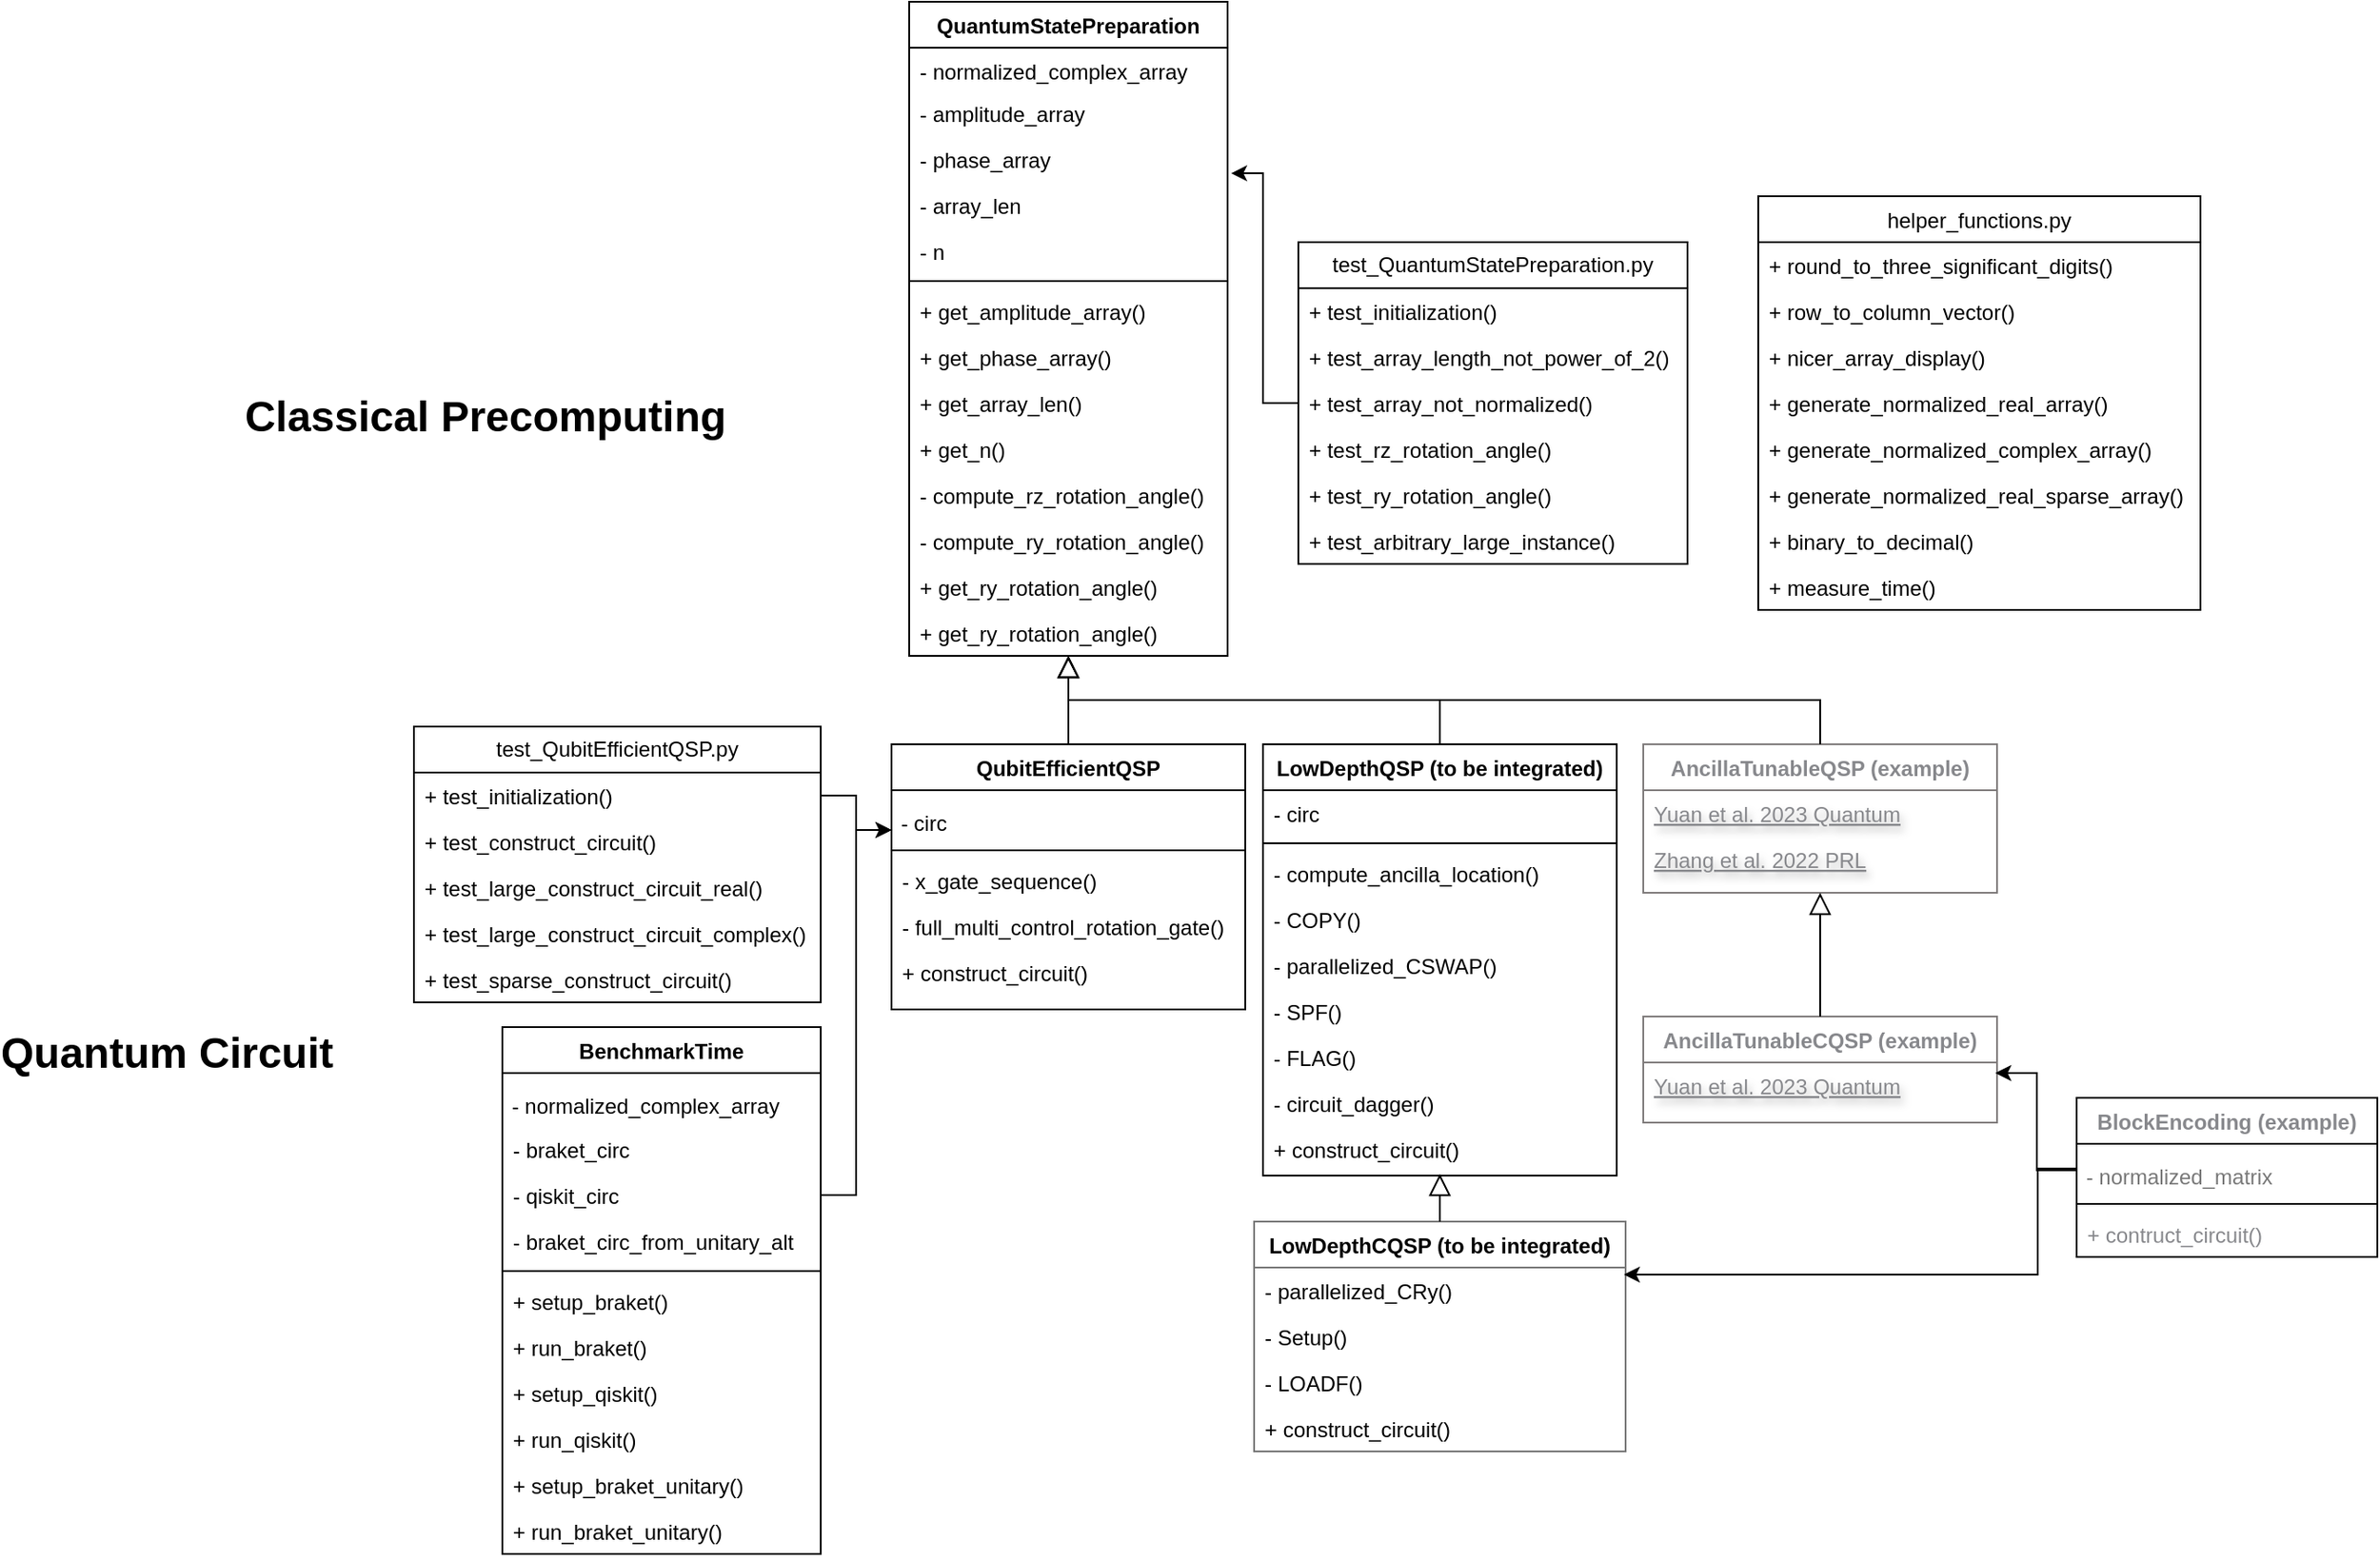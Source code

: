 <mxfile version="24.7.7">
  <diagram name="Page-1" id="GDY01lM6-TZ5Yz9KATBe">
    <mxGraphModel dx="2092" dy="736" grid="1" gridSize="10" guides="1" tooltips="1" connect="1" arrows="1" fold="1" page="1" pageScale="1" pageWidth="850" pageHeight="1100" math="0" shadow="0">
      <root>
        <mxCell id="0" />
        <mxCell id="1" parent="0" />
        <mxCell id="JEXR0wBgpwOyjaMerDWv-2" value="QuantumStatePreparation" style="swimlane;fontStyle=1;align=center;verticalAlign=top;childLayout=stackLayout;horizontal=1;startSize=26;horizontalStack=0;resizeParent=1;resizeLast=0;collapsible=1;marginBottom=0;rounded=0;shadow=0;strokeWidth=1;" parent="1" vertex="1">
          <mxGeometry x="230" y="120" width="180" height="370" as="geometry">
            <mxRectangle x="230" y="140" width="160" height="26" as="alternateBounds" />
          </mxGeometry>
        </mxCell>
        <mxCell id="JEXR0wBgpwOyjaMerDWv-3" value="- normalized_complex_array" style="text;align=left;verticalAlign=top;spacingLeft=4;spacingRight=4;overflow=hidden;rotatable=0;points=[[0,0.5],[1,0.5]];portConstraint=eastwest;" parent="JEXR0wBgpwOyjaMerDWv-2" vertex="1">
          <mxGeometry y="26" width="180" height="24" as="geometry" />
        </mxCell>
        <mxCell id="JEXR0wBgpwOyjaMerDWv-4" value="- amplitude_array" style="text;align=left;verticalAlign=top;spacingLeft=4;spacingRight=4;overflow=hidden;rotatable=0;points=[[0,0.5],[1,0.5]];portConstraint=eastwest;rounded=0;shadow=0;html=0;" parent="JEXR0wBgpwOyjaMerDWv-2" vertex="1">
          <mxGeometry y="50" width="180" height="26" as="geometry" />
        </mxCell>
        <mxCell id="JEXR0wBgpwOyjaMerDWv-5" value="- phase_array" style="text;align=left;verticalAlign=top;spacingLeft=4;spacingRight=4;overflow=hidden;rotatable=0;points=[[0,0.5],[1,0.5]];portConstraint=eastwest;rounded=0;shadow=0;html=0;" parent="JEXR0wBgpwOyjaMerDWv-2" vertex="1">
          <mxGeometry y="76" width="180" height="26" as="geometry" />
        </mxCell>
        <mxCell id="JEXR0wBgpwOyjaMerDWv-6" value="- array_len" style="text;align=left;verticalAlign=top;spacingLeft=4;spacingRight=4;overflow=hidden;rotatable=0;points=[[0,0.5],[1,0.5]];portConstraint=eastwest;rounded=0;shadow=0;html=0;" parent="JEXR0wBgpwOyjaMerDWv-2" vertex="1">
          <mxGeometry y="102" width="180" height="26" as="geometry" />
        </mxCell>
        <mxCell id="JEXR0wBgpwOyjaMerDWv-7" value="- n" style="text;align=left;verticalAlign=top;spacingLeft=4;spacingRight=4;overflow=hidden;rotatable=0;points=[[0,0.5],[1,0.5]];portConstraint=eastwest;rounded=0;shadow=0;html=0;" parent="JEXR0wBgpwOyjaMerDWv-2" vertex="1">
          <mxGeometry y="128" width="180" height="26" as="geometry" />
        </mxCell>
        <mxCell id="JEXR0wBgpwOyjaMerDWv-9" value="" style="line;html=1;strokeWidth=1;align=left;verticalAlign=middle;spacingTop=-1;spacingLeft=3;spacingRight=3;rotatable=0;labelPosition=right;points=[];portConstraint=eastwest;" parent="JEXR0wBgpwOyjaMerDWv-2" vertex="1">
          <mxGeometry y="154" width="180" height="8" as="geometry" />
        </mxCell>
        <mxCell id="JEXR0wBgpwOyjaMerDWv-10" value="+ get_amplitude_array()&#xa;" style="text;align=left;verticalAlign=top;spacingLeft=4;spacingRight=4;overflow=hidden;rotatable=0;points=[[0,0.5],[1,0.5]];portConstraint=eastwest;" parent="JEXR0wBgpwOyjaMerDWv-2" vertex="1">
          <mxGeometry y="162" width="180" height="26" as="geometry" />
        </mxCell>
        <mxCell id="JEXR0wBgpwOyjaMerDWv-11" value="+ get_phase_array()" style="text;align=left;verticalAlign=top;spacingLeft=4;spacingRight=4;overflow=hidden;rotatable=0;points=[[0,0.5],[1,0.5]];portConstraint=eastwest;" parent="JEXR0wBgpwOyjaMerDWv-2" vertex="1">
          <mxGeometry y="188" width="180" height="26" as="geometry" />
        </mxCell>
        <mxCell id="JEXR0wBgpwOyjaMerDWv-12" value="+ get_array_len()" style="text;align=left;verticalAlign=top;spacingLeft=4;spacingRight=4;overflow=hidden;rotatable=0;points=[[0,0.5],[1,0.5]];portConstraint=eastwest;" parent="JEXR0wBgpwOyjaMerDWv-2" vertex="1">
          <mxGeometry y="214" width="180" height="26" as="geometry" />
        </mxCell>
        <mxCell id="JEXR0wBgpwOyjaMerDWv-13" value="+ get_n()" style="text;align=left;verticalAlign=top;spacingLeft=4;spacingRight=4;overflow=hidden;rotatable=0;points=[[0,0.5],[1,0.5]];portConstraint=eastwest;" parent="JEXR0wBgpwOyjaMerDWv-2" vertex="1">
          <mxGeometry y="240" width="180" height="26" as="geometry" />
        </mxCell>
        <mxCell id="JEXR0wBgpwOyjaMerDWv-14" value="- compute_rz_rotation_angle()" style="text;align=left;verticalAlign=top;spacingLeft=4;spacingRight=4;overflow=hidden;rotatable=0;points=[[0,0.5],[1,0.5]];portConstraint=eastwest;" parent="JEXR0wBgpwOyjaMerDWv-2" vertex="1">
          <mxGeometry y="266" width="180" height="26" as="geometry" />
        </mxCell>
        <mxCell id="JEXR0wBgpwOyjaMerDWv-15" value="- compute_ry_rotation_angle()" style="text;align=left;verticalAlign=top;spacingLeft=4;spacingRight=4;overflow=hidden;rotatable=0;points=[[0,0.5],[1,0.5]];portConstraint=eastwest;" parent="JEXR0wBgpwOyjaMerDWv-2" vertex="1">
          <mxGeometry y="292" width="180" height="26" as="geometry" />
        </mxCell>
        <mxCell id="JEXR0wBgpwOyjaMerDWv-16" value="+ get_ry_rotation_angle()" style="text;align=left;verticalAlign=top;spacingLeft=4;spacingRight=4;overflow=hidden;rotatable=0;points=[[0,0.5],[1,0.5]];portConstraint=eastwest;" parent="JEXR0wBgpwOyjaMerDWv-2" vertex="1">
          <mxGeometry y="318" width="180" height="26" as="geometry" />
        </mxCell>
        <mxCell id="JEXR0wBgpwOyjaMerDWv-17" value="+ get_ry_rotation_angle()" style="text;align=left;verticalAlign=top;spacingLeft=4;spacingRight=4;overflow=hidden;rotatable=0;points=[[0,0.5],[1,0.5]];portConstraint=eastwest;" parent="JEXR0wBgpwOyjaMerDWv-2" vertex="1">
          <mxGeometry y="344" width="180" height="26" as="geometry" />
        </mxCell>
        <mxCell id="JEXR0wBgpwOyjaMerDWv-22" value="" style="endArrow=block;endSize=10;endFill=0;shadow=0;strokeWidth=1;rounded=0;curved=0;edgeStyle=elbowEdgeStyle;elbow=vertical;" parent="1" target="JEXR0wBgpwOyjaMerDWv-2" edge="1">
          <mxGeometry width="160" relative="1" as="geometry">
            <mxPoint x="320" y="540" as="sourcePoint" />
            <mxPoint x="200" y="203" as="targetPoint" />
          </mxGeometry>
        </mxCell>
        <mxCell id="JEXR0wBgpwOyjaMerDWv-23" value="" style="endArrow=block;endSize=10;endFill=0;shadow=0;strokeWidth=1;rounded=0;curved=0;edgeStyle=elbowEdgeStyle;elbow=vertical;" parent="1" target="JEXR0wBgpwOyjaMerDWv-2" edge="1">
          <mxGeometry width="160" relative="1" as="geometry">
            <mxPoint x="530" y="540" as="sourcePoint" />
            <mxPoint x="310" y="271" as="targetPoint" />
          </mxGeometry>
        </mxCell>
        <mxCell id="JEXR0wBgpwOyjaMerDWv-24" value="BenchmarkTime" style="swimlane;fontStyle=1;align=center;verticalAlign=top;childLayout=stackLayout;horizontal=1;startSize=26;horizontalStack=0;resizeParent=1;resizeLast=0;collapsible=1;marginBottom=0;rounded=0;shadow=0;strokeWidth=1;" parent="1" vertex="1">
          <mxGeometry y="700" width="180" height="298" as="geometry">
            <mxRectangle y="614" width="160" height="26" as="alternateBounds" />
          </mxGeometry>
        </mxCell>
        <mxCell id="JEXR0wBgpwOyjaMerDWv-25" value="&lt;font style=&quot;font-size: 12px; font-weight: normal;&quot;&gt;&amp;nbsp;- normalized_complex_array&lt;/font&gt;" style="text;strokeColor=none;fillColor=none;html=1;fontSize=24;fontStyle=1;verticalAlign=middle;align=left;" parent="JEXR0wBgpwOyjaMerDWv-24" vertex="1">
          <mxGeometry y="26" width="180" height="30" as="geometry" />
        </mxCell>
        <mxCell id="JEXR0wBgpwOyjaMerDWv-26" value="- braket_circ" style="text;align=left;verticalAlign=top;spacingLeft=4;spacingRight=4;overflow=hidden;rotatable=0;points=[[0,0.5],[1,0.5]];portConstraint=eastwest;" parent="JEXR0wBgpwOyjaMerDWv-24" vertex="1">
          <mxGeometry y="56" width="180" height="26" as="geometry" />
        </mxCell>
        <mxCell id="JEXR0wBgpwOyjaMerDWv-27" value="- qiskit_circ" style="text;align=left;verticalAlign=top;spacingLeft=4;spacingRight=4;overflow=hidden;rotatable=0;points=[[0,0.5],[1,0.5]];portConstraint=eastwest;rounded=0;shadow=0;html=0;" parent="JEXR0wBgpwOyjaMerDWv-24" vertex="1">
          <mxGeometry y="82" width="180" height="26" as="geometry" />
        </mxCell>
        <mxCell id="JEXR0wBgpwOyjaMerDWv-28" value="- braket_circ_from_unitary_alt" style="text;align=left;verticalAlign=top;spacingLeft=4;spacingRight=4;overflow=hidden;rotatable=0;points=[[0,0.5],[1,0.5]];portConstraint=eastwest;rounded=0;shadow=0;html=0;" parent="JEXR0wBgpwOyjaMerDWv-24" vertex="1">
          <mxGeometry y="108" width="180" height="26" as="geometry" />
        </mxCell>
        <mxCell id="JEXR0wBgpwOyjaMerDWv-29" value="" style="line;html=1;strokeWidth=1;align=left;verticalAlign=middle;spacingTop=-1;spacingLeft=3;spacingRight=3;rotatable=0;labelPosition=right;points=[];portConstraint=eastwest;" parent="JEXR0wBgpwOyjaMerDWv-24" vertex="1">
          <mxGeometry y="134" width="180" height="8" as="geometry" />
        </mxCell>
        <mxCell id="JEXR0wBgpwOyjaMerDWv-30" value="+ setup_braket()" style="text;align=left;verticalAlign=top;spacingLeft=4;spacingRight=4;overflow=hidden;rotatable=0;points=[[0,0.5],[1,0.5]];portConstraint=eastwest;" parent="JEXR0wBgpwOyjaMerDWv-24" vertex="1">
          <mxGeometry y="142" width="180" height="26" as="geometry" />
        </mxCell>
        <mxCell id="JEXR0wBgpwOyjaMerDWv-31" value="+ run_braket()&#xa;" style="text;align=left;verticalAlign=top;spacingLeft=4;spacingRight=4;overflow=hidden;rotatable=0;points=[[0,0.5],[1,0.5]];portConstraint=eastwest;" parent="JEXR0wBgpwOyjaMerDWv-24" vertex="1">
          <mxGeometry y="168" width="180" height="26" as="geometry" />
        </mxCell>
        <mxCell id="JEXR0wBgpwOyjaMerDWv-32" value="+ setup_qiskit()" style="text;align=left;verticalAlign=top;spacingLeft=4;spacingRight=4;overflow=hidden;rotatable=0;points=[[0,0.5],[1,0.5]];portConstraint=eastwest;" parent="JEXR0wBgpwOyjaMerDWv-24" vertex="1">
          <mxGeometry y="194" width="180" height="26" as="geometry" />
        </mxCell>
        <mxCell id="JEXR0wBgpwOyjaMerDWv-33" value="+ run_qiskit()" style="text;align=left;verticalAlign=top;spacingLeft=4;spacingRight=4;overflow=hidden;rotatable=0;points=[[0,0.5],[1,0.5]];portConstraint=eastwest;" parent="JEXR0wBgpwOyjaMerDWv-24" vertex="1">
          <mxGeometry y="220" width="180" height="26" as="geometry" />
        </mxCell>
        <mxCell id="JEXR0wBgpwOyjaMerDWv-34" value="+ setup_braket_unitary()" style="text;align=left;verticalAlign=top;spacingLeft=4;spacingRight=4;overflow=hidden;rotatable=0;points=[[0,0.5],[1,0.5]];portConstraint=eastwest;" parent="JEXR0wBgpwOyjaMerDWv-24" vertex="1">
          <mxGeometry y="246" width="180" height="26" as="geometry" />
        </mxCell>
        <mxCell id="JEXR0wBgpwOyjaMerDWv-35" value="+ run_braket_unitary()" style="text;align=left;verticalAlign=top;spacingLeft=4;spacingRight=4;overflow=hidden;rotatable=0;points=[[0,0.5],[1,0.5]];portConstraint=eastwest;" parent="JEXR0wBgpwOyjaMerDWv-24" vertex="1">
          <mxGeometry y="272" width="180" height="26" as="geometry" />
        </mxCell>
        <mxCell id="JEXR0wBgpwOyjaMerDWv-44" value="helper_functions.py" style="swimlane;fontStyle=0;align=center;verticalAlign=top;childLayout=stackLayout;horizontal=1;startSize=26;horizontalStack=0;resizeParent=1;resizeLast=0;collapsible=1;marginBottom=0;rounded=0;shadow=0;strokeWidth=1;" parent="1" vertex="1">
          <mxGeometry x="710" y="230" width="250" height="234" as="geometry">
            <mxRectangle x="130" y="380" width="160" height="26" as="alternateBounds" />
          </mxGeometry>
        </mxCell>
        <mxCell id="JEXR0wBgpwOyjaMerDWv-45" value="+ round_to_three_significant_digits()" style="text;align=left;verticalAlign=top;spacingLeft=4;spacingRight=4;overflow=hidden;rotatable=0;points=[[0,0.5],[1,0.5]];portConstraint=eastwest;fontStyle=0" parent="JEXR0wBgpwOyjaMerDWv-44" vertex="1">
          <mxGeometry y="26" width="250" height="26" as="geometry" />
        </mxCell>
        <mxCell id="JEXR0wBgpwOyjaMerDWv-46" value="+ row_to_column_vector()" style="text;align=left;verticalAlign=top;spacingLeft=4;spacingRight=4;overflow=hidden;rotatable=0;points=[[0,0.5],[1,0.5]];portConstraint=eastwest;fontStyle=0" parent="JEXR0wBgpwOyjaMerDWv-44" vertex="1">
          <mxGeometry y="52" width="250" height="26" as="geometry" />
        </mxCell>
        <mxCell id="JEXR0wBgpwOyjaMerDWv-47" value="+ nicer_array_display()" style="text;align=left;verticalAlign=top;spacingLeft=4;spacingRight=4;overflow=hidden;rotatable=0;points=[[0,0.5],[1,0.5]];portConstraint=eastwest;fontStyle=0" parent="JEXR0wBgpwOyjaMerDWv-44" vertex="1">
          <mxGeometry y="78" width="250" height="26" as="geometry" />
        </mxCell>
        <mxCell id="JEXR0wBgpwOyjaMerDWv-48" value="+ generate_normalized_real_array()" style="text;align=left;verticalAlign=top;spacingLeft=4;spacingRight=4;overflow=hidden;rotatable=0;points=[[0,0.5],[1,0.5]];portConstraint=eastwest;" parent="JEXR0wBgpwOyjaMerDWv-44" vertex="1">
          <mxGeometry y="104" width="250" height="26" as="geometry" />
        </mxCell>
        <mxCell id="JEXR0wBgpwOyjaMerDWv-49" value="+ generate_normalized_complex_array()" style="text;align=left;verticalAlign=top;spacingLeft=4;spacingRight=4;overflow=hidden;rotatable=0;points=[[0,0.5],[1,0.5]];portConstraint=eastwest;" parent="JEXR0wBgpwOyjaMerDWv-44" vertex="1">
          <mxGeometry y="130" width="250" height="26" as="geometry" />
        </mxCell>
        <mxCell id="JEXR0wBgpwOyjaMerDWv-50" value="+ generate_normalized_real_sparse_array()" style="text;align=left;verticalAlign=top;spacingLeft=4;spacingRight=4;overflow=hidden;rotatable=0;points=[[0,0.5],[1,0.5]];portConstraint=eastwest;" parent="JEXR0wBgpwOyjaMerDWv-44" vertex="1">
          <mxGeometry y="156" width="250" height="26" as="geometry" />
        </mxCell>
        <mxCell id="JEXR0wBgpwOyjaMerDWv-51" value="+ binary_to_decimal()" style="text;align=left;verticalAlign=top;spacingLeft=4;spacingRight=4;overflow=hidden;rotatable=0;points=[[0,0.5],[1,0.5]];portConstraint=eastwest;" parent="JEXR0wBgpwOyjaMerDWv-44" vertex="1">
          <mxGeometry y="182" width="250" height="26" as="geometry" />
        </mxCell>
        <mxCell id="JEXR0wBgpwOyjaMerDWv-52" value="+ measure_time()" style="text;align=left;verticalAlign=top;spacingLeft=4;spacingRight=4;overflow=hidden;rotatable=0;points=[[0,0.5],[1,0.5]];portConstraint=eastwest;" parent="JEXR0wBgpwOyjaMerDWv-44" vertex="1">
          <mxGeometry y="208" width="250" height="26" as="geometry" />
        </mxCell>
        <mxCell id="JEXR0wBgpwOyjaMerDWv-53" style="edgeStyle=orthogonalEdgeStyle;rounded=0;orthogonalLoop=1;jettySize=auto;html=1;exitX=1;exitY=0.5;exitDx=0;exitDy=0;entryX=0;entryY=0.75;entryDx=0;entryDy=0;" parent="1" source="JEXR0wBgpwOyjaMerDWv-27" target="JEXR0wBgpwOyjaMerDWv-86" edge="1">
          <mxGeometry relative="1" as="geometry">
            <mxPoint x="220" y="579" as="targetPoint" />
          </mxGeometry>
        </mxCell>
        <mxCell id="JEXR0wBgpwOyjaMerDWv-54" value="AncillaTunableQSP (example)" style="swimlane;fontStyle=1;align=center;verticalAlign=top;childLayout=stackLayout;horizontal=1;startSize=26;horizontalStack=0;resizeParent=1;resizeLast=0;collapsible=1;marginBottom=0;rounded=0;shadow=0;strokeWidth=1;strokeColor=#817d7d;fontColor=#87888c;" parent="1" vertex="1">
          <mxGeometry x="645" y="540" width="200" height="84" as="geometry">
            <mxRectangle x="130" y="380" width="160" height="26" as="alternateBounds" />
          </mxGeometry>
        </mxCell>
        <mxCell id="JEXR0wBgpwOyjaMerDWv-55" value="Yuan et al. 2023 Quantum" style="text;align=left;verticalAlign=top;spacingLeft=4;spacingRight=4;overflow=hidden;rotatable=0;points=[[0,0.5],[1,0.5]];portConstraint=eastwest;fontStyle=4;textShadow=1;fontColor=#87888c;" parent="JEXR0wBgpwOyjaMerDWv-54" vertex="1">
          <mxGeometry y="26" width="200" height="26" as="geometry" />
        </mxCell>
        <mxCell id="JEXR0wBgpwOyjaMerDWv-56" value="Zhang et al. 2022 PRL" style="text;align=left;verticalAlign=top;spacingLeft=4;spacingRight=4;overflow=hidden;rotatable=0;points=[[0,0.5],[1,0.5]];portConstraint=eastwest;fontColor=#87888c;textShadow=1;fontStyle=4" parent="JEXR0wBgpwOyjaMerDWv-54" vertex="1">
          <mxGeometry y="52" width="200" height="26" as="geometry" />
        </mxCell>
        <mxCell id="JEXR0wBgpwOyjaMerDWv-57" value="" style="endArrow=block;endSize=10;endFill=0;shadow=0;strokeWidth=1;rounded=0;curved=0;edgeStyle=elbowEdgeStyle;elbow=vertical;exitX=0.5;exitY=0;exitDx=0;exitDy=0;" parent="1" source="JEXR0wBgpwOyjaMerDWv-54" edge="1">
          <mxGeometry width="160" relative="1" as="geometry">
            <mxPoint x="400" y="566" as="sourcePoint" />
            <mxPoint x="320" y="490" as="targetPoint" />
          </mxGeometry>
        </mxCell>
        <mxCell id="JEXR0wBgpwOyjaMerDWv-62" value="test_QubitEfficientQSP.py" style="swimlane;fontStyle=0;childLayout=stackLayout;horizontal=1;startSize=26;fillColor=none;horizontalStack=0;resizeParent=1;resizeParentMax=0;resizeLast=0;collapsible=1;marginBottom=0;whiteSpace=wrap;html=1;" parent="1" vertex="1">
          <mxGeometry x="-50" y="530" width="230" height="156" as="geometry" />
        </mxCell>
        <mxCell id="JEXR0wBgpwOyjaMerDWv-63" value="+ test_initialization()" style="text;strokeColor=none;fillColor=none;align=left;verticalAlign=top;spacingLeft=4;spacingRight=4;overflow=hidden;rotatable=0;points=[[0,0.5],[1,0.5]];portConstraint=eastwest;whiteSpace=wrap;html=1;" parent="JEXR0wBgpwOyjaMerDWv-62" vertex="1">
          <mxGeometry y="26" width="230" height="26" as="geometry" />
        </mxCell>
        <mxCell id="JEXR0wBgpwOyjaMerDWv-109" value="+ test_construct_circuit()" style="text;strokeColor=none;fillColor=none;align=left;verticalAlign=top;spacingLeft=4;spacingRight=4;overflow=hidden;rotatable=0;points=[[0,0.5],[1,0.5]];portConstraint=eastwest;whiteSpace=wrap;html=1;" parent="JEXR0wBgpwOyjaMerDWv-62" vertex="1">
          <mxGeometry y="52" width="230" height="26" as="geometry" />
        </mxCell>
        <mxCell id="JEXR0wBgpwOyjaMerDWv-110" value="+&amp;nbsp;test_large_construct_circuit_real()" style="text;strokeColor=none;fillColor=none;align=left;verticalAlign=top;spacingLeft=4;spacingRight=4;overflow=hidden;rotatable=0;points=[[0,0.5],[1,0.5]];portConstraint=eastwest;whiteSpace=wrap;html=1;" parent="JEXR0wBgpwOyjaMerDWv-62" vertex="1">
          <mxGeometry y="78" width="230" height="26" as="geometry" />
        </mxCell>
        <mxCell id="JEXR0wBgpwOyjaMerDWv-111" value="+ test_large_construct_circuit_complex()" style="text;strokeColor=none;fillColor=none;align=left;verticalAlign=top;spacingLeft=4;spacingRight=4;overflow=hidden;rotatable=0;points=[[0,0.5],[1,0.5]];portConstraint=eastwest;whiteSpace=wrap;html=1;" parent="JEXR0wBgpwOyjaMerDWv-62" vertex="1">
          <mxGeometry y="104" width="230" height="26" as="geometry" />
        </mxCell>
        <mxCell id="JEXR0wBgpwOyjaMerDWv-64" value="+&amp;nbsp;test_sparse_construct_circuit()" style="text;strokeColor=none;fillColor=none;align=left;verticalAlign=top;spacingLeft=4;spacingRight=4;overflow=hidden;rotatable=0;points=[[0,0.5],[1,0.5]];portConstraint=eastwest;whiteSpace=wrap;html=1;" parent="JEXR0wBgpwOyjaMerDWv-62" vertex="1">
          <mxGeometry y="130" width="230" height="26" as="geometry" />
        </mxCell>
        <mxCell id="JEXR0wBgpwOyjaMerDWv-65" style="edgeStyle=orthogonalEdgeStyle;rounded=0;orthogonalLoop=1;jettySize=auto;html=1;exitX=1;exitY=0.5;exitDx=0;exitDy=0;entryX=0;entryY=0.75;entryDx=0;entryDy=0;" parent="1" source="JEXR0wBgpwOyjaMerDWv-63" target="JEXR0wBgpwOyjaMerDWv-86" edge="1">
          <mxGeometry relative="1" as="geometry">
            <mxPoint x="220" y="579" as="targetPoint" />
          </mxGeometry>
        </mxCell>
        <mxCell id="JEXR0wBgpwOyjaMerDWv-66" style="edgeStyle=orthogonalEdgeStyle;rounded=0;orthogonalLoop=1;jettySize=auto;html=1;exitX=0;exitY=0.5;exitDx=0;exitDy=0;entryX=1.011;entryY=0.808;entryDx=0;entryDy=0;entryPerimeter=0;" parent="1" source="JEXR0wBgpwOyjaMerDWv-105" target="JEXR0wBgpwOyjaMerDWv-5" edge="1">
          <mxGeometry relative="1" as="geometry">
            <mxPoint x="450" y="289" as="sourcePoint" />
          </mxGeometry>
        </mxCell>
        <mxCell id="JEXR0wBgpwOyjaMerDWv-67" value="Classical Precomputing" style="text;strokeColor=none;fillColor=none;html=1;fontSize=24;fontStyle=1;verticalAlign=middle;align=center;" parent="1" vertex="1">
          <mxGeometry x="-160" y="340" width="300" height="30" as="geometry" />
        </mxCell>
        <mxCell id="JEXR0wBgpwOyjaMerDWv-68" value="Quantum Circuit" style="text;strokeColor=none;fillColor=none;html=1;fontSize=24;fontStyle=1;verticalAlign=middle;align=center;" parent="1" vertex="1">
          <mxGeometry x="-280" y="700" width="180" height="30" as="geometry" />
        </mxCell>
        <mxCell id="JEXR0wBgpwOyjaMerDWv-69" value="LowDepthCQSP (to be integrated)" style="swimlane;fontStyle=1;align=center;verticalAlign=top;childLayout=stackLayout;horizontal=1;startSize=26;horizontalStack=0;resizeParent=1;resizeLast=0;collapsible=1;marginBottom=0;rounded=0;shadow=0;strokeWidth=1;strokeColor=#787878;fontColor=#000000;" parent="1" vertex="1">
          <mxGeometry x="425" y="810" width="210" height="130" as="geometry">
            <mxRectangle x="130" y="380" width="160" height="26" as="alternateBounds" />
          </mxGeometry>
        </mxCell>
        <mxCell id="JEXR0wBgpwOyjaMerDWv-70" value="- parallelized_CRy()" style="text;align=left;verticalAlign=top;spacingLeft=4;spacingRight=4;overflow=hidden;rotatable=0;points=[[0,0.5],[1,0.5]];portConstraint=eastwest;fontColor=#000000;" parent="JEXR0wBgpwOyjaMerDWv-69" vertex="1">
          <mxGeometry y="26" width="210" height="26" as="geometry" />
        </mxCell>
        <mxCell id="JEXR0wBgpwOyjaMerDWv-71" value="- Setup()" style="text;align=left;verticalAlign=top;spacingLeft=4;spacingRight=4;overflow=hidden;rotatable=0;points=[[0,0.5],[1,0.5]];portConstraint=eastwest;fontColor=#000000;" parent="JEXR0wBgpwOyjaMerDWv-69" vertex="1">
          <mxGeometry y="52" width="210" height="26" as="geometry" />
        </mxCell>
        <mxCell id="JEXR0wBgpwOyjaMerDWv-72" value="- LOADF()" style="text;align=left;verticalAlign=top;spacingLeft=4;spacingRight=4;overflow=hidden;rotatable=0;points=[[0,0.5],[1,0.5]];portConstraint=eastwest;fontColor=#000000;" parent="JEXR0wBgpwOyjaMerDWv-69" vertex="1">
          <mxGeometry y="78" width="210" height="26" as="geometry" />
        </mxCell>
        <mxCell id="JEXR0wBgpwOyjaMerDWv-73" value="+ construct_circuit()" style="text;align=left;verticalAlign=top;spacingLeft=4;spacingRight=4;overflow=hidden;rotatable=0;points=[[0,0.5],[1,0.5]];portConstraint=eastwest;fontColor=#000000;" parent="JEXR0wBgpwOyjaMerDWv-69" vertex="1">
          <mxGeometry y="104" width="210" height="26" as="geometry" />
        </mxCell>
        <mxCell id="JEXR0wBgpwOyjaMerDWv-74" value="" style="endArrow=block;endSize=10;endFill=0;shadow=0;strokeWidth=1;rounded=0;curved=0;edgeStyle=elbowEdgeStyle;elbow=vertical;exitX=0.5;exitY=0;exitDx=0;exitDy=0;entryX=0.5;entryY=1.038;entryDx=0;entryDy=0;entryPerimeter=0;" parent="1" target="7K-NFNIiHVhApNGAs9rh-12" edge="1" source="JEXR0wBgpwOyjaMerDWv-69">
          <mxGeometry width="160" relative="1" as="geometry">
            <mxPoint x="530" y="814" as="sourcePoint" />
            <mxPoint x="530" y="790" as="targetPoint" />
          </mxGeometry>
        </mxCell>
        <mxCell id="JEXR0wBgpwOyjaMerDWv-75" value="BlockEncoding (example)" style="swimlane;fontStyle=1;align=center;verticalAlign=top;childLayout=stackLayout;horizontal=1;startSize=26;horizontalStack=0;resizeParent=1;resizeLast=0;collapsible=1;marginBottom=0;rounded=0;shadow=0;strokeWidth=1;fontColor=#87888c;" parent="1" vertex="1">
          <mxGeometry x="890" y="740" width="170" height="90" as="geometry">
            <mxRectangle y="614" width="160" height="26" as="alternateBounds" />
          </mxGeometry>
        </mxCell>
        <mxCell id="JEXR0wBgpwOyjaMerDWv-76" value="&lt;font color=&quot;#787878&quot; style=&quot;font-size: 12px; font-weight: normal;&quot;&gt;&amp;nbsp;- normalized_matrix&lt;/font&gt;" style="text;strokeColor=none;fillColor=none;html=1;fontSize=24;fontStyle=1;verticalAlign=middle;align=left;" parent="JEXR0wBgpwOyjaMerDWv-75" vertex="1">
          <mxGeometry y="26" width="170" height="30" as="geometry" />
        </mxCell>
        <mxCell id="JEXR0wBgpwOyjaMerDWv-77" value="" style="line;html=1;strokeWidth=1;align=left;verticalAlign=middle;spacingTop=-1;spacingLeft=3;spacingRight=3;rotatable=0;labelPosition=right;points=[];portConstraint=eastwest;" parent="JEXR0wBgpwOyjaMerDWv-75" vertex="1">
          <mxGeometry y="56" width="170" height="8" as="geometry" />
        </mxCell>
        <mxCell id="JEXR0wBgpwOyjaMerDWv-78" value="+ contruct_circuit()" style="text;align=left;verticalAlign=top;spacingLeft=4;spacingRight=4;overflow=hidden;rotatable=0;points=[[0,0.5],[1,0.5]];portConstraint=eastwest;fontColor=#87888c;" parent="JEXR0wBgpwOyjaMerDWv-75" vertex="1">
          <mxGeometry y="64" width="170" height="26" as="geometry" />
        </mxCell>
        <mxCell id="JEXR0wBgpwOyjaMerDWv-79" value="AncillaTunableCQSP (example)" style="swimlane;fontStyle=1;align=center;verticalAlign=top;childLayout=stackLayout;horizontal=1;startSize=26;horizontalStack=0;resizeParent=1;resizeLast=0;collapsible=1;marginBottom=0;rounded=0;shadow=0;strokeWidth=1;strokeColor=#817d7d;fontColor=#87888c;" parent="1" vertex="1">
          <mxGeometry x="645" y="694" width="200" height="60" as="geometry">
            <mxRectangle x="130" y="380" width="160" height="26" as="alternateBounds" />
          </mxGeometry>
        </mxCell>
        <mxCell id="JEXR0wBgpwOyjaMerDWv-80" value="Yuan et al. 2023 Quantum" style="text;align=left;verticalAlign=top;spacingLeft=4;spacingRight=4;overflow=hidden;rotatable=0;points=[[0,0.5],[1,0.5]];portConstraint=eastwest;fontStyle=4;textShadow=1;fontColor=#87888c;" parent="JEXR0wBgpwOyjaMerDWv-79" vertex="1">
          <mxGeometry y="26" width="200" height="26" as="geometry" />
        </mxCell>
        <mxCell id="JEXR0wBgpwOyjaMerDWv-81" value="" style="endArrow=block;endSize=10;endFill=0;shadow=0;strokeWidth=1;rounded=0;curved=0;edgeStyle=elbowEdgeStyle;elbow=vertical;entryX=0.5;entryY=1;entryDx=0;entryDy=0;exitX=0.5;exitY=0;exitDx=0;exitDy=0;" parent="1" source="JEXR0wBgpwOyjaMerDWv-79" target="JEXR0wBgpwOyjaMerDWv-54" edge="1">
          <mxGeometry width="160" relative="1" as="geometry">
            <mxPoint x="740" y="664" as="sourcePoint" />
            <mxPoint x="330" y="500" as="targetPoint" />
          </mxGeometry>
        </mxCell>
        <mxCell id="JEXR0wBgpwOyjaMerDWv-82" style="edgeStyle=orthogonalEdgeStyle;rounded=0;orthogonalLoop=1;jettySize=auto;html=1;exitX=0;exitY=0.5;exitDx=0;exitDy=0;entryX=0.995;entryY=0.231;entryDx=0;entryDy=0;entryPerimeter=0;" parent="1" source="JEXR0wBgpwOyjaMerDWv-76" target="JEXR0wBgpwOyjaMerDWv-80" edge="1">
          <mxGeometry relative="1" as="geometry">
            <mxPoint x="750" y="978" as="sourcePoint" />
            <mxPoint x="790" y="874" as="targetPoint" />
          </mxGeometry>
        </mxCell>
        <mxCell id="JEXR0wBgpwOyjaMerDWv-83" style="edgeStyle=orthogonalEdgeStyle;rounded=0;orthogonalLoop=1;jettySize=auto;html=1;entryX=1.005;entryY=0.115;entryDx=0;entryDy=0;entryPerimeter=0;exitX=0;exitY=0.5;exitDx=0;exitDy=0;" parent="1" source="JEXR0wBgpwOyjaMerDWv-76" edge="1">
          <mxGeometry relative="1" as="geometry">
            <mxPoint x="888" y="775" as="sourcePoint" />
            <mxPoint x="634.05" y="839.99" as="targetPoint" />
            <Array as="points">
              <mxPoint x="890" y="780" />
              <mxPoint x="868" y="780" />
              <mxPoint x="868" y="840" />
            </Array>
          </mxGeometry>
        </mxCell>
        <mxCell id="JEXR0wBgpwOyjaMerDWv-85" value="QubitEfficientQSP" style="swimlane;fontStyle=1;align=center;verticalAlign=top;childLayout=stackLayout;horizontal=1;startSize=26;horizontalStack=0;resizeParent=1;resizeLast=0;collapsible=1;marginBottom=0;rounded=0;shadow=0;strokeWidth=1;" parent="1" vertex="1">
          <mxGeometry x="220" y="540" width="200" height="150" as="geometry">
            <mxRectangle y="614" width="160" height="26" as="alternateBounds" />
          </mxGeometry>
        </mxCell>
        <mxCell id="JEXR0wBgpwOyjaMerDWv-86" value="&lt;font style=&quot;font-size: 12px; font-weight: normal;&quot;&gt;&amp;nbsp;- circ&lt;/font&gt;" style="text;strokeColor=none;fillColor=none;html=1;fontSize=24;fontStyle=1;verticalAlign=middle;align=left;" parent="JEXR0wBgpwOyjaMerDWv-85" vertex="1">
          <mxGeometry y="26" width="200" height="30" as="geometry" />
        </mxCell>
        <mxCell id="JEXR0wBgpwOyjaMerDWv-90" value="" style="line;html=1;strokeWidth=1;align=left;verticalAlign=middle;spacingTop=-1;spacingLeft=3;spacingRight=3;rotatable=0;labelPosition=right;points=[];portConstraint=eastwest;" parent="JEXR0wBgpwOyjaMerDWv-85" vertex="1">
          <mxGeometry y="56" width="200" height="8" as="geometry" />
        </mxCell>
        <mxCell id="JEXR0wBgpwOyjaMerDWv-91" value="- x_gate_sequence()" style="text;align=left;verticalAlign=top;spacingLeft=4;spacingRight=4;overflow=hidden;rotatable=0;points=[[0,0.5],[1,0.5]];portConstraint=eastwest;" parent="JEXR0wBgpwOyjaMerDWv-85" vertex="1">
          <mxGeometry y="64" width="200" height="26" as="geometry" />
        </mxCell>
        <mxCell id="JEXR0wBgpwOyjaMerDWv-92" value="- full_multi_control_rotation_gate()&#xa;" style="text;align=left;verticalAlign=top;spacingLeft=4;spacingRight=4;overflow=hidden;rotatable=0;points=[[0,0.5],[1,0.5]];portConstraint=eastwest;" parent="JEXR0wBgpwOyjaMerDWv-85" vertex="1">
          <mxGeometry y="90" width="200" height="26" as="geometry" />
        </mxCell>
        <mxCell id="JEXR0wBgpwOyjaMerDWv-93" value="+ construct_circuit()" style="text;align=left;verticalAlign=top;spacingLeft=4;spacingRight=4;overflow=hidden;rotatable=0;points=[[0,0.5],[1,0.5]];portConstraint=eastwest;" parent="JEXR0wBgpwOyjaMerDWv-85" vertex="1">
          <mxGeometry y="116" width="200" height="26" as="geometry" />
        </mxCell>
        <mxCell id="JEXR0wBgpwOyjaMerDWv-101" value="test_QuantumStatePreparation.py" style="swimlane;fontStyle=0;childLayout=stackLayout;horizontal=1;startSize=26;fillColor=none;horizontalStack=0;resizeParent=1;resizeParentMax=0;resizeLast=0;collapsible=1;marginBottom=0;whiteSpace=wrap;html=1;" parent="1" vertex="1">
          <mxGeometry x="450" y="256" width="220" height="182" as="geometry" />
        </mxCell>
        <mxCell id="JEXR0wBgpwOyjaMerDWv-102" value="+ test_initialization()" style="text;strokeColor=none;fillColor=none;align=left;verticalAlign=top;spacingLeft=4;spacingRight=4;overflow=hidden;rotatable=0;points=[[0,0.5],[1,0.5]];portConstraint=eastwest;whiteSpace=wrap;html=1;" parent="JEXR0wBgpwOyjaMerDWv-101" vertex="1">
          <mxGeometry y="26" width="220" height="26" as="geometry" />
        </mxCell>
        <mxCell id="JEXR0wBgpwOyjaMerDWv-104" value="+&amp;nbsp;test_array_length_not_power_of_2()" style="text;strokeColor=none;fillColor=none;align=left;verticalAlign=top;spacingLeft=4;spacingRight=4;overflow=hidden;rotatable=0;points=[[0,0.5],[1,0.5]];portConstraint=eastwest;whiteSpace=wrap;html=1;" parent="JEXR0wBgpwOyjaMerDWv-101" vertex="1">
          <mxGeometry y="52" width="220" height="26" as="geometry" />
        </mxCell>
        <mxCell id="JEXR0wBgpwOyjaMerDWv-105" value="+ test_array_not_normalized()" style="text;strokeColor=none;fillColor=none;align=left;verticalAlign=top;spacingLeft=4;spacingRight=4;overflow=hidden;rotatable=0;points=[[0,0.5],[1,0.5]];portConstraint=eastwest;whiteSpace=wrap;html=1;" parent="JEXR0wBgpwOyjaMerDWv-101" vertex="1">
          <mxGeometry y="78" width="220" height="26" as="geometry" />
        </mxCell>
        <mxCell id="JEXR0wBgpwOyjaMerDWv-106" value="+ test_rz_rotation_angle()" style="text;strokeColor=none;fillColor=none;align=left;verticalAlign=top;spacingLeft=4;spacingRight=4;overflow=hidden;rotatable=0;points=[[0,0.5],[1,0.5]];portConstraint=eastwest;whiteSpace=wrap;html=1;" parent="JEXR0wBgpwOyjaMerDWv-101" vertex="1">
          <mxGeometry y="104" width="220" height="26" as="geometry" />
        </mxCell>
        <mxCell id="JEXR0wBgpwOyjaMerDWv-107" value="+ test_ry_rotation_angle()" style="text;strokeColor=none;fillColor=none;align=left;verticalAlign=top;spacingLeft=4;spacingRight=4;overflow=hidden;rotatable=0;points=[[0,0.5],[1,0.5]];portConstraint=eastwest;whiteSpace=wrap;html=1;" parent="JEXR0wBgpwOyjaMerDWv-101" vertex="1">
          <mxGeometry y="130" width="220" height="26" as="geometry" />
        </mxCell>
        <mxCell id="JEXR0wBgpwOyjaMerDWv-103" value="+ test_arbitrary_large_instance()" style="text;strokeColor=none;fillColor=none;align=left;verticalAlign=top;spacingLeft=4;spacingRight=4;overflow=hidden;rotatable=0;points=[[0,0.5],[1,0.5]];portConstraint=eastwest;whiteSpace=wrap;html=1;" parent="JEXR0wBgpwOyjaMerDWv-101" vertex="1">
          <mxGeometry y="156" width="220" height="26" as="geometry" />
        </mxCell>
        <mxCell id="7K-NFNIiHVhApNGAs9rh-1" value="LowDepthQSP (to be integrated)" style="swimlane;fontStyle=1;align=center;verticalAlign=top;childLayout=stackLayout;horizontal=1;startSize=26;horizontalStack=0;resizeParent=1;resizeLast=0;collapsible=1;marginBottom=0;rounded=0;shadow=0;strokeWidth=1;" vertex="1" parent="1">
          <mxGeometry x="430" y="540" width="200" height="244" as="geometry">
            <mxRectangle y="614" width="160" height="26" as="alternateBounds" />
          </mxGeometry>
        </mxCell>
        <mxCell id="7K-NFNIiHVhApNGAs9rh-5" value="- circ" style="text;align=left;verticalAlign=top;spacingLeft=4;spacingRight=4;overflow=hidden;rotatable=0;points=[[0,0.5],[1,0.5]];portConstraint=eastwest;rounded=0;shadow=0;html=0;" vertex="1" parent="7K-NFNIiHVhApNGAs9rh-1">
          <mxGeometry y="26" width="200" height="26" as="geometry" />
        </mxCell>
        <mxCell id="7K-NFNIiHVhApNGAs9rh-6" value="" style="line;html=1;strokeWidth=1;align=left;verticalAlign=middle;spacingTop=-1;spacingLeft=3;spacingRight=3;rotatable=0;labelPosition=right;points=[];portConstraint=eastwest;" vertex="1" parent="7K-NFNIiHVhApNGAs9rh-1">
          <mxGeometry y="52" width="200" height="8" as="geometry" />
        </mxCell>
        <mxCell id="7K-NFNIiHVhApNGAs9rh-7" value="- compute_ancilla_location()" style="text;align=left;verticalAlign=top;spacingLeft=4;spacingRight=4;overflow=hidden;rotatable=0;points=[[0,0.5],[1,0.5]];portConstraint=eastwest;" vertex="1" parent="7K-NFNIiHVhApNGAs9rh-1">
          <mxGeometry y="60" width="200" height="26" as="geometry" />
        </mxCell>
        <mxCell id="7K-NFNIiHVhApNGAs9rh-8" value="- COPY()&#xa;" style="text;align=left;verticalAlign=top;spacingLeft=4;spacingRight=4;overflow=hidden;rotatable=0;points=[[0,0.5],[1,0.5]];portConstraint=eastwest;" vertex="1" parent="7K-NFNIiHVhApNGAs9rh-1">
          <mxGeometry y="86" width="200" height="26" as="geometry" />
        </mxCell>
        <mxCell id="7K-NFNIiHVhApNGAs9rh-9" value="- parallelized_CSWAP()" style="text;align=left;verticalAlign=top;spacingLeft=4;spacingRight=4;overflow=hidden;rotatable=0;points=[[0,0.5],[1,0.5]];portConstraint=eastwest;" vertex="1" parent="7K-NFNIiHVhApNGAs9rh-1">
          <mxGeometry y="112" width="200" height="26" as="geometry" />
        </mxCell>
        <mxCell id="7K-NFNIiHVhApNGAs9rh-10" value="- SPF()" style="text;align=left;verticalAlign=top;spacingLeft=4;spacingRight=4;overflow=hidden;rotatable=0;points=[[0,0.5],[1,0.5]];portConstraint=eastwest;" vertex="1" parent="7K-NFNIiHVhApNGAs9rh-1">
          <mxGeometry y="138" width="200" height="26" as="geometry" />
        </mxCell>
        <mxCell id="7K-NFNIiHVhApNGAs9rh-11" value="- FLAG()" style="text;align=left;verticalAlign=top;spacingLeft=4;spacingRight=4;overflow=hidden;rotatable=0;points=[[0,0.5],[1,0.5]];portConstraint=eastwest;" vertex="1" parent="7K-NFNIiHVhApNGAs9rh-1">
          <mxGeometry y="164" width="200" height="26" as="geometry" />
        </mxCell>
        <mxCell id="7K-NFNIiHVhApNGAs9rh-15" value="- circuit_dagger()" style="text;align=left;verticalAlign=top;spacingLeft=4;spacingRight=4;overflow=hidden;rotatable=0;points=[[0,0.5],[1,0.5]];portConstraint=eastwest;" vertex="1" parent="7K-NFNIiHVhApNGAs9rh-1">
          <mxGeometry y="190" width="200" height="26" as="geometry" />
        </mxCell>
        <mxCell id="7K-NFNIiHVhApNGAs9rh-12" value="+ construct_circuit()" style="text;align=left;verticalAlign=top;spacingLeft=4;spacingRight=4;overflow=hidden;rotatable=0;points=[[0,0.5],[1,0.5]];portConstraint=eastwest;" vertex="1" parent="7K-NFNIiHVhApNGAs9rh-1">
          <mxGeometry y="216" width="200" height="26" as="geometry" />
        </mxCell>
      </root>
    </mxGraphModel>
  </diagram>
</mxfile>
